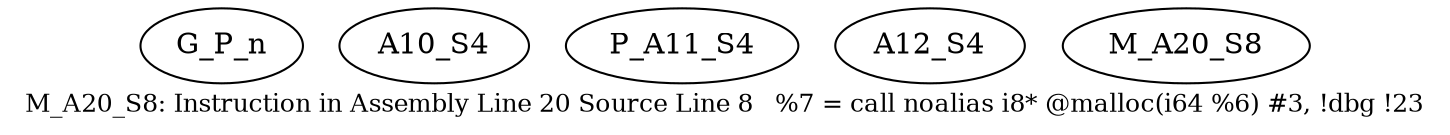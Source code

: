 digraph{
	node [ ]
	edge [ ]
	G_P_n [ ]
	A10_S4 [ ]
	P_A11_S4 [ ]
	A12_S4 [ ]
	M_A20_S8 [ ]
	label = "M_A20_S8: Instruction in Assembly Line 20 Source Line 8	%7 = call noalias i8* @malloc(i64 %6) #3, !dbg !23"	fontsize = "12"
}